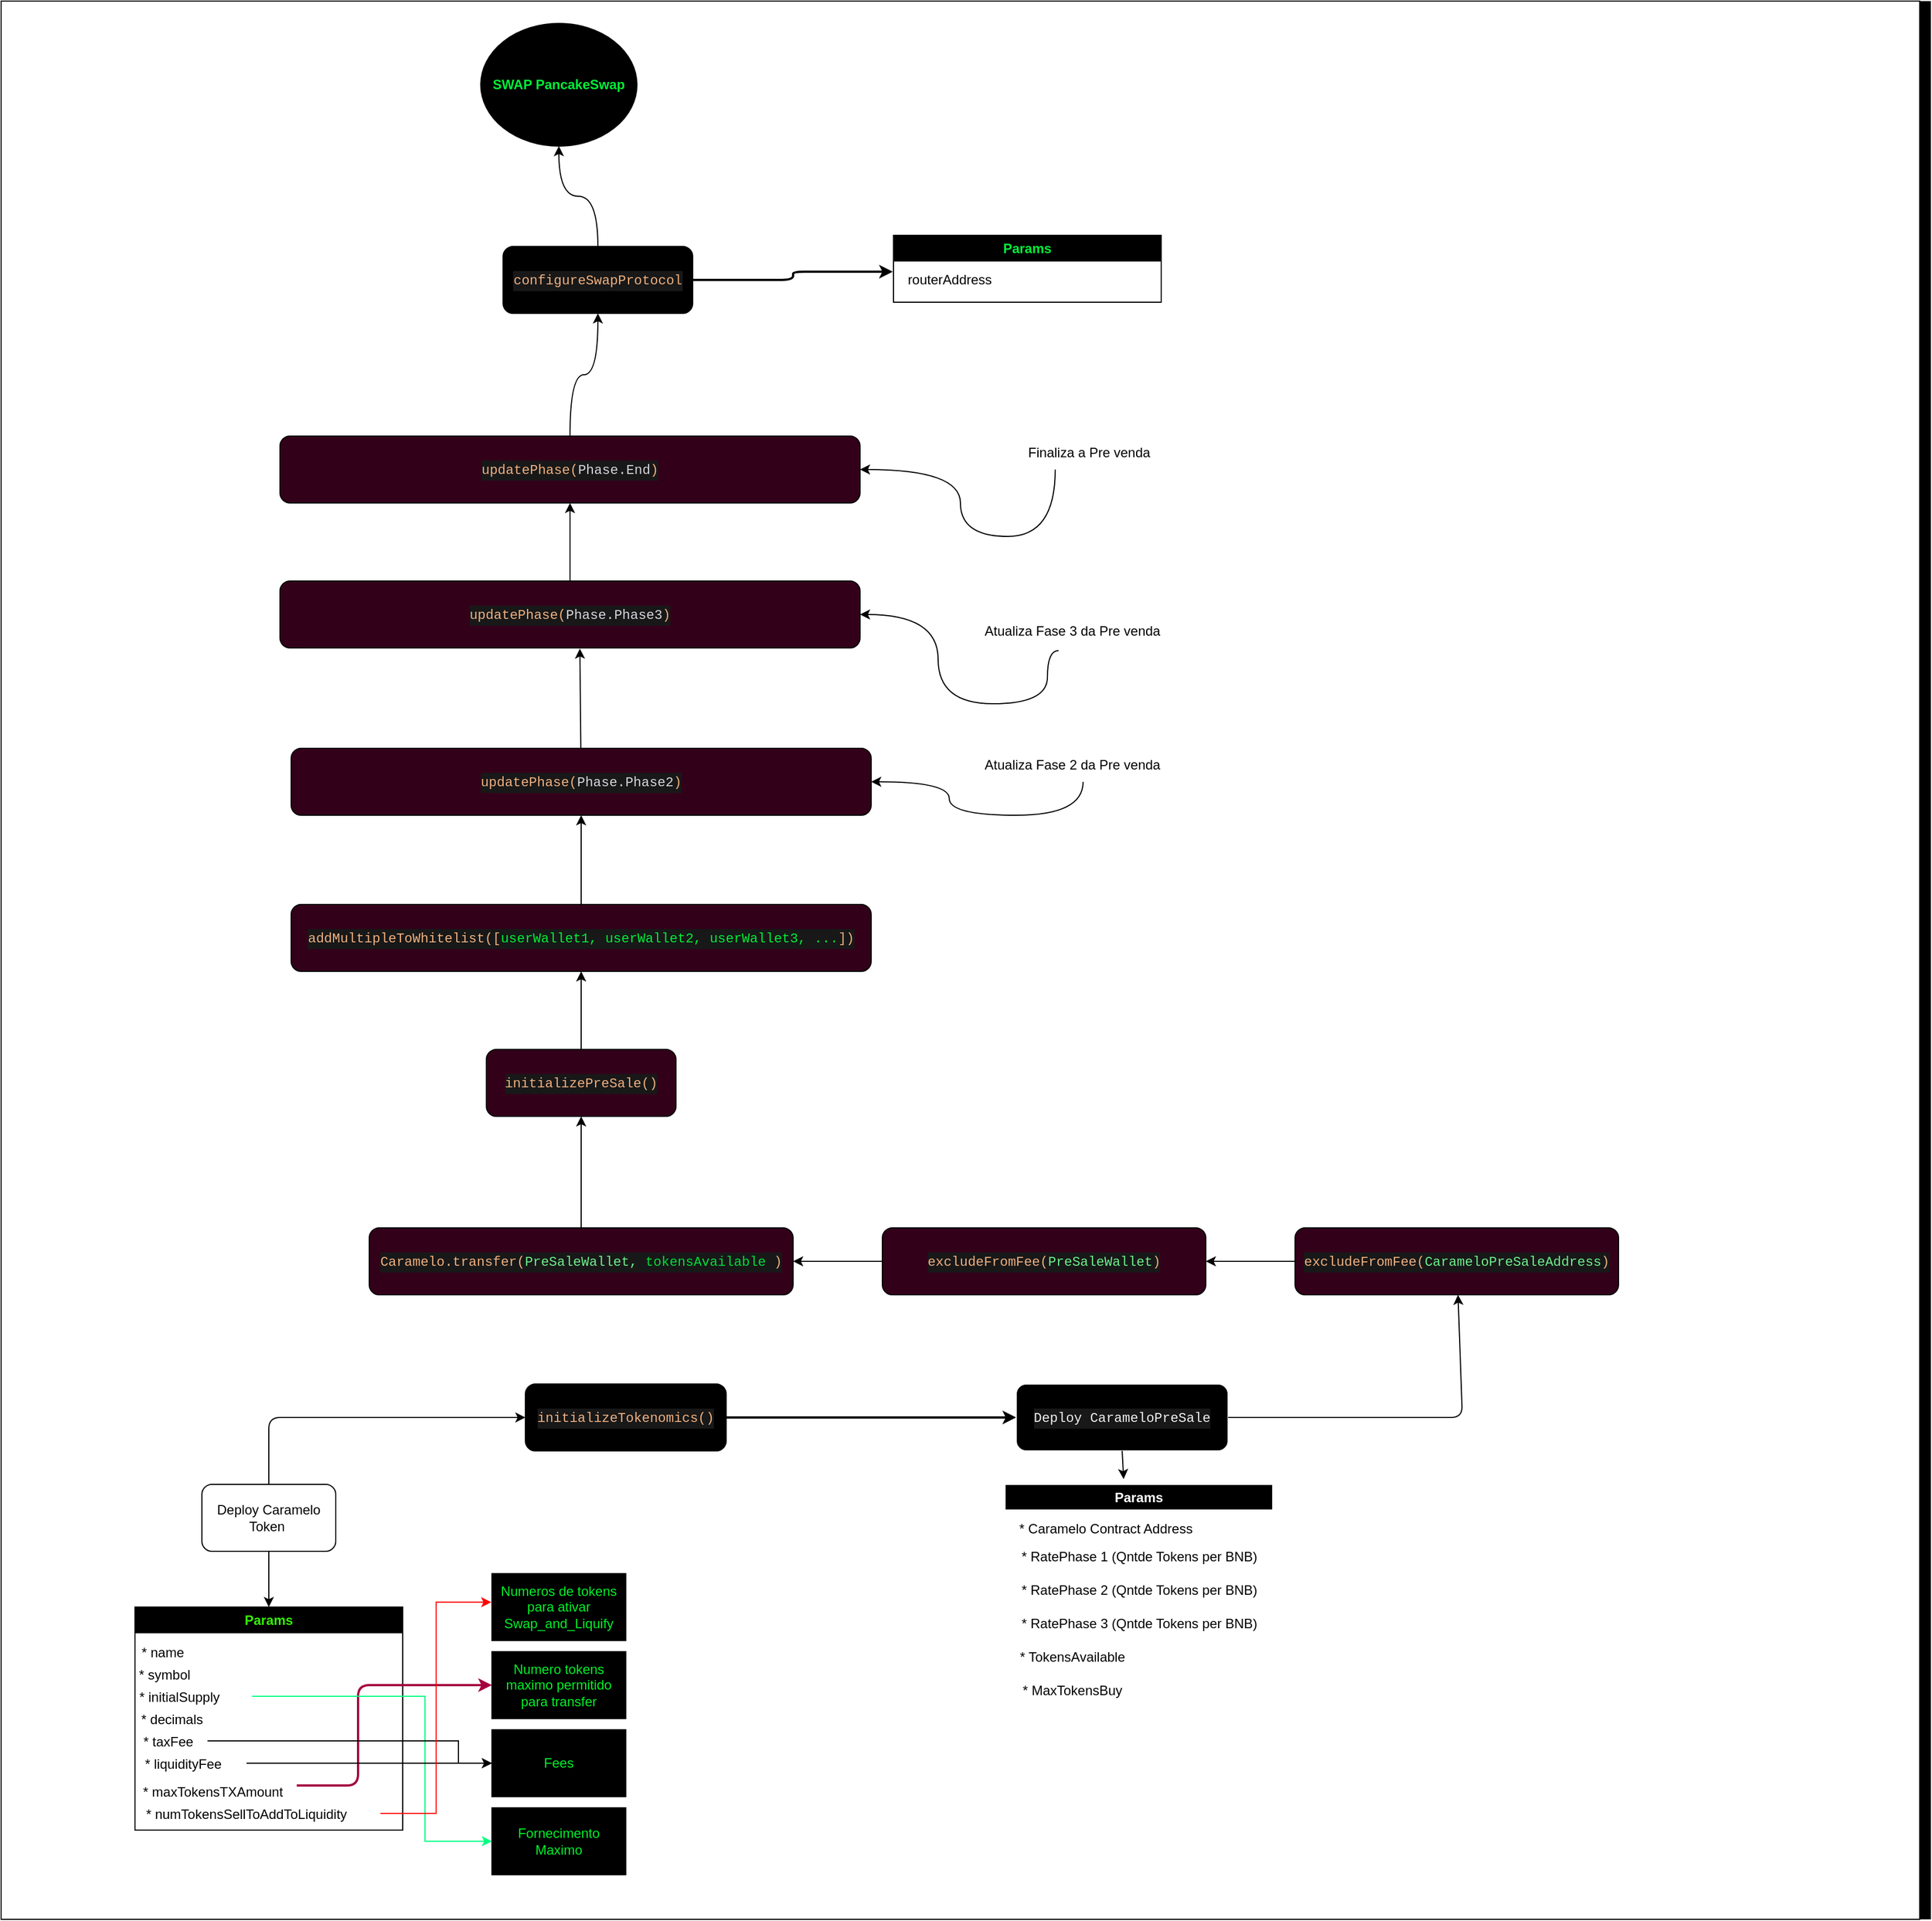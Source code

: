 <mxfile version="25.0.3">
  <diagram id="rFD6s7p5Gp0dikTEiKM0" name="Page-1">
    <mxGraphModel dx="3732" dy="3468" grid="1" gridSize="10" guides="1" tooltips="1" connect="1" arrows="1" fold="1" page="1" pageScale="1" pageWidth="850" pageHeight="1100" math="0" shadow="0">
      <root>
        <mxCell id="0" />
        <mxCell id="1" parent="0" />
        <mxCell id="94" value="" style="group;fillStyle=solid;fillColor=#000000;movable=1;resizable=1;rotatable=1;deletable=1;editable=1;connectable=1;" parent="1" vertex="1" connectable="0">
          <mxGeometry x="-10" y="-1140" width="1720" height="1720" as="geometry" />
        </mxCell>
        <mxCell id="93" value="" style="whiteSpace=wrap;html=1;aspect=fixed;" parent="94" vertex="1">
          <mxGeometry x="-10" width="1720" height="1720" as="geometry" />
        </mxCell>
        <mxCell id="2" value="Deploy Caramelo Token&amp;nbsp;" style="rounded=1;whiteSpace=wrap;html=1;" parent="94" vertex="1">
          <mxGeometry x="170" y="1330" width="120" height="60" as="geometry" />
        </mxCell>
        <mxCell id="3" value="&lt;div style=&quot;color: rgb(214, 214, 221); background-color: rgb(24, 24, 24); font-family: Menlo, Monaco, &amp;quot;Courier New&amp;quot;, monospace; line-height: 18px;&quot;&gt;&lt;span style=&quot;color: #efb080;&quot;&gt;initializeTokenomics()&lt;/span&gt;&lt;/div&gt;" style="rounded=1;whiteSpace=wrap;html=1;fillColor=#000000;" parent="94" vertex="1">
          <mxGeometry x="460" y="1240" width="180" height="60" as="geometry" />
        </mxCell>
        <mxCell id="4" value="" style="edgeStyle=orthogonalEdgeStyle;html=1;" parent="94" source="2" target="3" edge="1">
          <mxGeometry relative="1" as="geometry">
            <Array as="points">
              <mxPoint x="230" y="1270" />
            </Array>
          </mxGeometry>
        </mxCell>
        <mxCell id="5" value="Params" style="swimlane;whiteSpace=wrap;html=1;fontColor=#34F005;fillColor=#000000;" parent="94" vertex="1">
          <mxGeometry x="110" y="1440" width="240" height="200" as="geometry" />
        </mxCell>
        <mxCell id="7" value="* name" style="text;align=center;verticalAlign=middle;resizable=0;points=[];autosize=1;" parent="5" vertex="1">
          <mxGeometry x="-5" y="25" width="60" height="30" as="geometry" />
        </mxCell>
        <mxCell id="8" value="    * symbol" style="text;align=center;verticalAlign=middle;resizable=0;points=[];autosize=1;" parent="5" vertex="1">
          <mxGeometry x="-25" y="45" width="90" height="30" as="geometry" />
        </mxCell>
        <mxCell id="9" value="* initialSupply" style="text;align=center;verticalAlign=middle;resizable=0;points=[];autosize=1;" parent="5" vertex="1">
          <mxGeometry x="-25" y="65" width="130" height="30" as="geometry" />
        </mxCell>
        <mxCell id="10" value="  * decimals" style="text;align=center;verticalAlign=middle;resizable=0;points=[];autosize=1;" parent="5" vertex="1">
          <mxGeometry x="-20" y="85" width="100" height="30" as="geometry" />
        </mxCell>
        <mxCell id="11" value="* taxFee" style="text;align=center;verticalAlign=middle;resizable=0;points=[];autosize=1;" parent="5" vertex="1">
          <mxGeometry x="-5" y="105" width="70" height="30" as="geometry" />
        </mxCell>
        <mxCell id="12" value="  * liquidityFee" style="text;align=center;verticalAlign=middle;resizable=0;points=[];autosize=1;" parent="5" vertex="1">
          <mxGeometry x="-20" y="125" width="120" height="30" as="geometry" />
        </mxCell>
        <mxCell id="13" value="* maxTokensTXAmount" style="text;align=center;verticalAlign=middle;resizable=0;points=[];autosize=1;" parent="5" vertex="1">
          <mxGeometry x="-5" y="150" width="150" height="30" as="geometry" />
        </mxCell>
        <mxCell id="14" value="* numTokensSellToAddToLiquidity" style="text;align=center;verticalAlign=middle;resizable=0;points=[];autosize=1;" parent="5" vertex="1">
          <mxGeometry x="-20" y="170" width="240" height="30" as="geometry" />
        </mxCell>
        <mxCell id="17" style="edgeStyle=orthogonalEdgeStyle;html=1;exitX=0.5;exitY=1;exitDx=0;exitDy=0;entryX=0.5;entryY=0;entryDx=0;entryDy=0;" parent="94" source="2" target="5" edge="1">
          <mxGeometry relative="1" as="geometry" />
        </mxCell>
        <mxCell id="23" value="Numeros de tokens para ativar Swap_and_Liquify" style="rounded=0;whiteSpace=wrap;html=1;fontColor=#02F02A;fillColor=#000000;" parent="94" vertex="1">
          <mxGeometry x="430" y="1410" width="120" height="60" as="geometry" />
        </mxCell>
        <mxCell id="24" value="Numero tokens maximo permitido para transfer" style="rounded=0;whiteSpace=wrap;html=1;fontColor=#02F02A;fillColor=#000000;" parent="94" vertex="1">
          <mxGeometry x="430" y="1480" width="120" height="60" as="geometry" />
        </mxCell>
        <mxCell id="25" value="Fees" style="rounded=0;whiteSpace=wrap;html=1;fontColor=#02F02A;fillColor=#000000;" parent="94" vertex="1">
          <mxGeometry x="430" y="1550" width="120" height="60" as="geometry" />
        </mxCell>
        <mxCell id="26" value="Fornecimento Maximo" style="rounded=0;whiteSpace=wrap;html=1;fontColor=#02F02A;fillColor=#000000;" parent="94" vertex="1">
          <mxGeometry x="430" y="1620" width="120" height="60" as="geometry" />
        </mxCell>
        <mxCell id="28" style="edgeStyle=orthogonalEdgeStyle;html=1;entryX=0;entryY=0.5;entryDx=0;entryDy=0;fillColor=#d80073;strokeColor=#A50040;strokeWidth=2;" parent="94" source="13" target="24" edge="1">
          <mxGeometry relative="1" as="geometry">
            <Array as="points">
              <mxPoint x="310" y="1600" />
              <mxPoint x="310" y="1510" />
            </Array>
          </mxGeometry>
        </mxCell>
        <mxCell id="46" value="" style="edgeStyle=orthogonalEdgeStyle;html=1;strokeWidth=2;exitX=1;exitY=0.5;exitDx=0;exitDy=0;" parent="94" source="3" target="45" edge="1">
          <mxGeometry relative="1" as="geometry">
            <mxPoint x="960" y="1270" as="sourcePoint" />
          </mxGeometry>
        </mxCell>
        <mxCell id="45" value="&lt;div style=&quot;background-color: rgb(24, 24, 24); font-family: Menlo, Monaco, &amp;quot;Courier New&amp;quot;, monospace; line-height: 18px;&quot;&gt;&lt;div style=&quot;line-height: 18px;&quot;&gt;&lt;font color=&quot;#efefef&quot;&gt;Deploy CarameloPreSale&lt;/font&gt;&lt;/div&gt;&lt;/div&gt;" style="rounded=1;whiteSpace=wrap;html=1;strokeColor=#FFFFFF;fillColor=#000000;" parent="94" vertex="1">
          <mxGeometry x="900" y="1240" width="190" height="60" as="geometry" />
        </mxCell>
        <mxCell id="47" value="&lt;font color=&quot;#ffffff&quot;&gt;Params&lt;/font&gt;" style="swimlane;whiteSpace=wrap;html=1;fontColor=#000000;fillColor=#000000;strokeColor=#FFFFFF;" parent="94" vertex="1">
          <mxGeometry x="890" y="1330" width="240" height="200" as="geometry" />
        </mxCell>
        <mxCell id="48" value="* Caramelo Contract Address" style="text;html=1;align=center;verticalAlign=middle;resizable=0;points=[];autosize=1;fontColor=#000000;" parent="47" vertex="1">
          <mxGeometry y="25" width="180" height="30" as="geometry" />
        </mxCell>
        <mxCell id="49" value="* RatePhase 1 (Qntde Tokens per BNB)" style="text;html=1;align=center;verticalAlign=middle;resizable=0;points=[];autosize=1;fontColor=#000000;" parent="47" vertex="1">
          <mxGeometry x="5" y="50" width="230" height="30" as="geometry" />
        </mxCell>
        <mxCell id="54" value="* RatePhase 2 (Qntde Tokens per BNB)" style="text;html=1;align=center;verticalAlign=middle;resizable=0;points=[];autosize=1;fontColor=#000000;" parent="47" vertex="1">
          <mxGeometry x="5" y="80" width="230" height="30" as="geometry" />
        </mxCell>
        <mxCell id="55" value="* RatePhase 3 (Qntde Tokens per BNB)" style="text;html=1;align=center;verticalAlign=middle;resizable=0;points=[];autosize=1;fontColor=#000000;" parent="47" vertex="1">
          <mxGeometry x="5" y="110" width="230" height="30" as="geometry" />
        </mxCell>
        <mxCell id="57" value="* MaxTokensBuy" style="text;html=1;align=center;verticalAlign=middle;resizable=0;points=[];autosize=1;fontColor=#000000;" parent="47" vertex="1">
          <mxGeometry x="5" y="170" width="110" height="30" as="geometry" />
        </mxCell>
        <mxCell id="uLcUcPMil_IaoQiqJfj2-95" value="* TokensAvailable" style="text;html=1;align=center;verticalAlign=middle;resizable=0;points=[];autosize=1;fontColor=#000000;" vertex="1" parent="47">
          <mxGeometry y="140" width="120" height="30" as="geometry" />
        </mxCell>
        <mxCell id="58" style="edgeStyle=none;html=1;exitX=0.5;exitY=1;exitDx=0;exitDy=0;entryX=0.443;entryY=-0.024;entryDx=0;entryDy=0;entryPerimeter=0;" parent="94" source="45" target="47" edge="1">
          <mxGeometry relative="1" as="geometry" />
        </mxCell>
        <mxCell id="59" value="&lt;div style=&quot;background-color: rgb(24, 24, 24); font-family: Menlo, Monaco, &amp;quot;Courier New&amp;quot;, monospace; line-height: 18px;&quot;&gt;&lt;div style=&quot;line-height: 18px;&quot;&gt;&lt;div style=&quot;line-height: 18px;&quot;&gt;&lt;span style=&quot;color: rgb(239, 176, 128);&quot;&gt;excludeFromFee(&lt;/span&gt;&lt;font color=&quot;#6eef8c&quot;&gt;CarameloPreSaleAddress&lt;/font&gt;&lt;span style=&quot;color: rgb(239, 176, 128);&quot;&gt;)&lt;/span&gt;&lt;/div&gt;&lt;/div&gt;&lt;/div&gt;" style="rounded=1;whiteSpace=wrap;html=1;fillColor=#33001A;" parent="94" vertex="1">
          <mxGeometry x="1150" y="1100" width="290" height="60" as="geometry" />
        </mxCell>
        <mxCell id="60" value="" style="edgeStyle=none;html=1;exitX=1;exitY=0.5;exitDx=0;exitDy=0;" parent="94" source="45" target="59" edge="1">
          <mxGeometry relative="1" as="geometry">
            <Array as="points">
              <mxPoint x="1300" y="1270" />
            </Array>
          </mxGeometry>
        </mxCell>
        <mxCell id="61" value="&lt;div style=&quot;background-color: rgb(24, 24, 24); font-family: Menlo, Monaco, &amp;quot;Courier New&amp;quot;, monospace; line-height: 18px;&quot;&gt;&lt;div style=&quot;line-height: 18px;&quot;&gt;&lt;div style=&quot;line-height: 18px;&quot;&gt;&lt;span style=&quot;color: rgb(239, 176, 128);&quot;&gt;excludeFromFee(&lt;/span&gt;&lt;font color=&quot;#6eef8c&quot;&gt;PreSaleWallet&lt;/font&gt;&lt;span style=&quot;color: rgb(239, 176, 128);&quot;&gt;)&lt;/span&gt;&lt;/div&gt;&lt;/div&gt;&lt;/div&gt;" style="rounded=1;whiteSpace=wrap;html=1;fillColor=#33001A;" parent="94" vertex="1">
          <mxGeometry x="780" y="1100" width="290" height="60" as="geometry" />
        </mxCell>
        <mxCell id="62" value="" style="edgeStyle=none;html=1;fontColor=#6EEF8C;" parent="94" source="59" target="61" edge="1">
          <mxGeometry relative="1" as="geometry" />
        </mxCell>
        <mxCell id="63" value="&lt;div style=&quot;background-color: rgb(24, 24, 24); font-family: Menlo, Monaco, &amp;quot;Courier New&amp;quot;, monospace; line-height: 18px;&quot;&gt;&lt;div style=&quot;line-height: 18px;&quot;&gt;&lt;div style=&quot;line-height: 18px;&quot;&gt;&lt;font color=&quot;#efb080&quot;&gt;Caramelo.transfer(&lt;/font&gt;&lt;span style=&quot;color: rgb(110, 239, 140);&quot;&gt;PreSaleWallet,&amp;nbsp;&lt;/span&gt;&lt;span style=&quot;text-align: left;&quot;&gt;&lt;font color=&quot;#00dd3b&quot;&gt;tokensAvailable&lt;/font&gt;&lt;/span&gt;&lt;span style=&quot;color: rgb(110, 239, 140);&quot;&gt;&amp;nbsp;&lt;/span&gt;&lt;span style=&quot;color: rgb(239, 176, 128);&quot;&gt;)&lt;/span&gt;&lt;/div&gt;&lt;/div&gt;&lt;/div&gt;" style="rounded=1;whiteSpace=wrap;html=1;fillColor=#33001A;" parent="94" vertex="1">
          <mxGeometry x="320" y="1100" width="380" height="60" as="geometry" />
        </mxCell>
        <mxCell id="64" value="" style="edgeStyle=none;html=1;fontColor=#6EEF8C;" parent="94" source="61" target="63" edge="1">
          <mxGeometry relative="1" as="geometry" />
        </mxCell>
        <mxCell id="65" value="&lt;div style=&quot;background-color: rgb(24, 24, 24); font-family: Menlo, Monaco, &amp;quot;Courier New&amp;quot;, monospace; line-height: 18px;&quot;&gt;&lt;div style=&quot;line-height: 18px;&quot;&gt;&lt;div style=&quot;line-height: 18px;&quot;&gt;&lt;div style=&quot;color: rgb(214, 214, 221); line-height: 18px;&quot;&gt;&lt;span style=&quot;color: #efb080;&quot;&gt;initializePreSale()&lt;/span&gt;&lt;/div&gt;&lt;/div&gt;&lt;/div&gt;&lt;/div&gt;" style="rounded=1;whiteSpace=wrap;html=1;fillColor=#33001A;" parent="94" vertex="1">
          <mxGeometry x="425" y="940" width="170" height="60" as="geometry" />
        </mxCell>
        <mxCell id="66" value="" style="edgeStyle=none;html=1;fontColor=#00DD3B;" parent="94" source="63" target="65" edge="1">
          <mxGeometry relative="1" as="geometry" />
        </mxCell>
        <mxCell id="67" value="&lt;div style=&quot;background-color: rgb(24, 24, 24); font-family: Menlo, Monaco, &amp;quot;Courier New&amp;quot;, monospace; line-height: 18px;&quot;&gt;&lt;div style=&quot;line-height: 18px;&quot;&gt;&lt;div style=&quot;line-height: 18px;&quot;&gt;&lt;div style=&quot;line-height: 18px;&quot;&gt;&lt;span style=&quot;color: rgb(239, 176, 128);&quot;&gt;addMultipleToWhitelist([&lt;/span&gt;&lt;span style=&quot;color: rgb(0, 239, 56);&quot;&gt;userWallet1,&amp;nbsp;&lt;/span&gt;&lt;span style=&quot;color: rgb(0, 239, 56);&quot;&gt;userWallet2,&amp;nbsp;&lt;/span&gt;&lt;span style=&quot;color: rgb(0, 239, 56);&quot;&gt;userWallet3, ...&lt;/span&gt;&lt;span style=&quot;color: rgb(239, 176, 128);&quot;&gt;]&lt;/span&gt;&lt;span style=&quot;color: rgb(239, 176, 128);&quot;&gt;)&lt;/span&gt;&lt;/div&gt;&lt;/div&gt;&lt;/div&gt;&lt;/div&gt;" style="rounded=1;whiteSpace=wrap;html=1;fillColor=#33001A;" parent="94" vertex="1">
          <mxGeometry x="250" y="810" width="520" height="60" as="geometry" />
        </mxCell>
        <mxCell id="68" value="" style="edgeStyle=none;html=1;fontColor=#00DD3B;" parent="94" source="65" target="67" edge="1">
          <mxGeometry relative="1" as="geometry" />
        </mxCell>
        <mxCell id="69" value="&lt;div style=&quot;background-color: rgb(24, 24, 24); font-family: Menlo, Monaco, &amp;quot;Courier New&amp;quot;, monospace; line-height: 18px;&quot;&gt;&lt;div style=&quot;line-height: 18px;&quot;&gt;&lt;div style=&quot;line-height: 18px;&quot;&gt;&lt;div style=&quot;line-height: 18px;&quot;&gt;&lt;div style=&quot;color: rgb(214, 214, 221); line-height: 18px;&quot;&gt;&lt;span style=&quot;color: #efb080;&quot;&gt;updatePhase(&lt;/span&gt;&lt;span style=&quot;&quot;&gt;Phase.Phase2&lt;/span&gt;&lt;span style=&quot;color: rgb(239, 176, 128);&quot;&gt;)&lt;/span&gt;&lt;/div&gt;&lt;/div&gt;&lt;/div&gt;&lt;/div&gt;&lt;/div&gt;" style="rounded=1;whiteSpace=wrap;html=1;fillColor=#33001A;" parent="94" vertex="1">
          <mxGeometry x="250" y="670" width="520" height="60" as="geometry" />
        </mxCell>
        <mxCell id="70" value="" style="edgeStyle=none;html=1;fontColor=#00EF38;" parent="94" source="67" target="69" edge="1">
          <mxGeometry relative="1" as="geometry" />
        </mxCell>
        <mxCell id="71" value="&lt;div style=&quot;background-color: rgb(24, 24, 24); font-family: Menlo, Monaco, &amp;quot;Courier New&amp;quot;, monospace; line-height: 18px;&quot;&gt;&lt;div style=&quot;line-height: 18px;&quot;&gt;&lt;div style=&quot;line-height: 18px;&quot;&gt;&lt;div style=&quot;line-height: 18px;&quot;&gt;&lt;div style=&quot;color: rgb(214, 214, 221); line-height: 18px;&quot;&gt;&lt;span style=&quot;color: #efb080;&quot;&gt;updatePhase(&lt;/span&gt;&lt;span style=&quot;&quot;&gt;Phase.Phase3&lt;/span&gt;&lt;span style=&quot;color: rgb(239, 176, 128);&quot;&gt;)&lt;/span&gt;&lt;/div&gt;&lt;/div&gt;&lt;/div&gt;&lt;/div&gt;&lt;/div&gt;" style="rounded=1;whiteSpace=wrap;html=1;fontColor=#00EF38;fillColor=#33001A;" parent="94" vertex="1">
          <mxGeometry x="240" y="520" width="520" height="60" as="geometry" />
        </mxCell>
        <mxCell id="72" style="edgeStyle=none;html=1;entryX=0.517;entryY=1.01;entryDx=0;entryDy=0;entryPerimeter=0;fontColor=#00EF38;" parent="94" source="69" target="71" edge="1">
          <mxGeometry relative="1" as="geometry" />
        </mxCell>
        <mxCell id="73" value="&lt;div style=&quot;background-color: rgb(24, 24, 24); font-family: Menlo, Monaco, &amp;quot;Courier New&amp;quot;, monospace; line-height: 18px;&quot;&gt;&lt;div style=&quot;line-height: 18px;&quot;&gt;&lt;div style=&quot;line-height: 18px;&quot;&gt;&lt;div style=&quot;line-height: 18px;&quot;&gt;&lt;div style=&quot;color: rgb(214, 214, 221); line-height: 18px;&quot;&gt;&lt;span style=&quot;color: #efb080;&quot;&gt;updatePhase(&lt;/span&gt;&lt;span style=&quot;&quot;&gt;Phase.End&lt;/span&gt;&lt;span style=&quot;color: rgb(239, 176, 128);&quot;&gt;)&lt;/span&gt;&lt;/div&gt;&lt;/div&gt;&lt;/div&gt;&lt;/div&gt;&lt;/div&gt;" style="rounded=1;whiteSpace=wrap;html=1;fontColor=#00EF38;fillColor=#33001A;" parent="94" vertex="1">
          <mxGeometry x="240" y="390" width="520" height="60" as="geometry" />
        </mxCell>
        <mxCell id="74" style="edgeStyle=none;html=1;entryX=0.5;entryY=1;entryDx=0;entryDy=0;fontColor=#00EF38;" parent="94" source="71" target="73" edge="1">
          <mxGeometry relative="1" as="geometry" />
        </mxCell>
        <mxCell id="81" value="Atualiza Fase 2 da Pre venda" style="text;html=1;align=center;verticalAlign=middle;resizable=0;points=[];autosize=1;strokeColor=none;fillColor=none;fontColor=#000000;" parent="94" vertex="1">
          <mxGeometry x="860" y="670" width="180" height="30" as="geometry" />
        </mxCell>
        <mxCell id="83" style="edgeStyle=orthogonalEdgeStyle;curved=1;html=1;entryX=1;entryY=0.5;entryDx=0;entryDy=0;fontColor=#00EF38;" parent="94" source="81" target="69" edge="1">
          <mxGeometry relative="1" as="geometry">
            <Array as="points">
              <mxPoint x="960" y="730" />
              <mxPoint x="840" y="730" />
              <mxPoint x="840" y="700" />
            </Array>
          </mxGeometry>
        </mxCell>
        <mxCell id="82" value="Atualiza Fase 3 da Pre venda" style="text;html=1;align=center;verticalAlign=middle;resizable=0;points=[];autosize=1;strokeColor=none;fillColor=none;fontColor=#000000;" parent="94" vertex="1">
          <mxGeometry x="860" y="550" width="180" height="30" as="geometry" />
        </mxCell>
        <mxCell id="79" style="edgeStyle=orthogonalEdgeStyle;curved=1;html=1;entryX=1;entryY=0.5;entryDx=0;entryDy=0;fontColor=#00EF38;exitX=0.433;exitY=1.08;exitDx=0;exitDy=0;exitPerimeter=0;" parent="94" source="82" target="71" edge="1">
          <mxGeometry relative="1" as="geometry">
            <Array as="points">
              <mxPoint x="928" y="582" />
              <mxPoint x="928" y="630" />
              <mxPoint x="830" y="630" />
              <mxPoint x="830" y="550" />
            </Array>
          </mxGeometry>
        </mxCell>
        <mxCell id="84" value="Finaliza a Pre venda" style="text;html=1;align=center;verticalAlign=middle;resizable=0;points=[];autosize=1;strokeColor=none;fillColor=none;fontColor=#000000;" parent="94" vertex="1">
          <mxGeometry x="900" y="390" width="130" height="30" as="geometry" />
        </mxCell>
        <mxCell id="80" style="edgeStyle=orthogonalEdgeStyle;curved=1;html=1;entryX=1;entryY=0.5;entryDx=0;entryDy=0;fontColor=#00EF38;" parent="94" source="84" target="73" edge="1">
          <mxGeometry relative="1" as="geometry">
            <Array as="points">
              <mxPoint x="935" y="480" />
              <mxPoint x="850" y="480" />
              <mxPoint x="850" y="420" />
            </Array>
          </mxGeometry>
        </mxCell>
        <mxCell id="85" value="&lt;b&gt;SWAP PancakeSwap&lt;/b&gt;" style="ellipse;whiteSpace=wrap;html=1;fontColor=#00EF38;rounded=1;fillColor=#000000;" parent="94" vertex="1">
          <mxGeometry x="420" y="20" width="140" height="110" as="geometry" />
        </mxCell>
        <mxCell id="92" style="edgeStyle=orthogonalEdgeStyle;curved=1;html=1;entryX=0.5;entryY=1;entryDx=0;entryDy=0;fontColor=#00EF38;" parent="94" source="88" target="85" edge="1">
          <mxGeometry relative="1" as="geometry" />
        </mxCell>
        <mxCell id="88" value="&lt;div style=&quot;color: rgb(214, 214, 221); background-color: rgb(24, 24, 24); font-family: Menlo, Monaco, &amp;quot;Courier New&amp;quot;, monospace; line-height: 18px;&quot;&gt;&lt;div style=&quot;line-height: 18px;&quot;&gt;&lt;span style=&quot;color: #efb080;&quot;&gt;configureSwapProtocol&lt;/span&gt;&lt;/div&gt;&lt;/div&gt;" style="rounded=1;whiteSpace=wrap;html=1;fillColor=#000000;" parent="94" vertex="1">
          <mxGeometry x="440" y="220" width="170" height="60" as="geometry" />
        </mxCell>
        <mxCell id="91" style="edgeStyle=orthogonalEdgeStyle;curved=1;html=1;entryX=0.5;entryY=1;entryDx=0;entryDy=0;fontColor=#00EF38;" parent="94" source="73" target="88" edge="1">
          <mxGeometry relative="1" as="geometry" />
        </mxCell>
        <mxCell id="89" value="Params" style="swimlane;whiteSpace=wrap;html=1;fontColor=#00F038;fillColor=#000000;" parent="94" vertex="1">
          <mxGeometry x="790" y="210" width="240" height="60" as="geometry" />
        </mxCell>
        <mxCell id="90" value="routerAddress" style="text;html=1;align=center;verticalAlign=middle;resizable=0;points=[];autosize=1;strokeColor=none;fillColor=none;fontColor=#000000;" parent="89" vertex="1">
          <mxGeometry y="25" width="100" height="30" as="geometry" />
        </mxCell>
        <mxCell id="87" style="edgeStyle=orthogonalEdgeStyle;html=1;entryX=-0.006;entryY=0.253;entryDx=0;entryDy=0;entryPerimeter=0;strokeWidth=2;" parent="94" source="88" target="90" edge="1">
          <mxGeometry relative="1" as="geometry" />
        </mxCell>
        <mxCell id="uLcUcPMil_IaoQiqJfj2-100" style="edgeStyle=orthogonalEdgeStyle;rounded=0;orthogonalLoop=1;jettySize=auto;html=1;entryX=0;entryY=0.5;entryDx=0;entryDy=0;strokeColor=#00FF80;" edge="1" parent="94" source="9" target="26">
          <mxGeometry relative="1" as="geometry">
            <Array as="points">
              <mxPoint x="370" y="1520" />
              <mxPoint x="370" y="1650" />
            </Array>
          </mxGeometry>
        </mxCell>
        <mxCell id="uLcUcPMil_IaoQiqJfj2-101" style="edgeStyle=orthogonalEdgeStyle;rounded=0;orthogonalLoop=1;jettySize=auto;html=1;entryX=0;entryY=0.5;entryDx=0;entryDy=0;" edge="1" parent="94" source="11" target="25">
          <mxGeometry relative="1" as="geometry">
            <Array as="points">
              <mxPoint x="400" y="1560" />
              <mxPoint x="400" y="1580" />
            </Array>
          </mxGeometry>
        </mxCell>
        <mxCell id="uLcUcPMil_IaoQiqJfj2-102" style="edgeStyle=orthogonalEdgeStyle;rounded=0;orthogonalLoop=1;jettySize=auto;html=1;entryX=0;entryY=0.5;entryDx=0;entryDy=0;" edge="1" parent="94" source="12" target="25">
          <mxGeometry relative="1" as="geometry">
            <Array as="points">
              <mxPoint x="380" y="1580" />
              <mxPoint x="380" y="1580" />
            </Array>
          </mxGeometry>
        </mxCell>
        <mxCell id="uLcUcPMil_IaoQiqJfj2-103" style="edgeStyle=orthogonalEdgeStyle;rounded=0;orthogonalLoop=1;jettySize=auto;html=1;entryX=-0.005;entryY=0.427;entryDx=0;entryDy=0;entryPerimeter=0;strokeColor=#FF0000;" edge="1" parent="94" source="14" target="23">
          <mxGeometry relative="1" as="geometry" />
        </mxCell>
      </root>
    </mxGraphModel>
  </diagram>
</mxfile>
